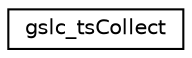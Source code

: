 digraph "Graphical Class Hierarchy"
{
  edge [fontname="Helvetica",fontsize="10",labelfontname="Helvetica",labelfontsize="10"];
  node [fontname="Helvetica",fontsize="10",shape=record];
  rankdir="LR";
  Node1 [label="gslc_tsCollect",height=0.2,width=0.4,color="black", fillcolor="white", style="filled",URL="$structgslc__tsCollect.html",tooltip="Element collection struct. "];
}
